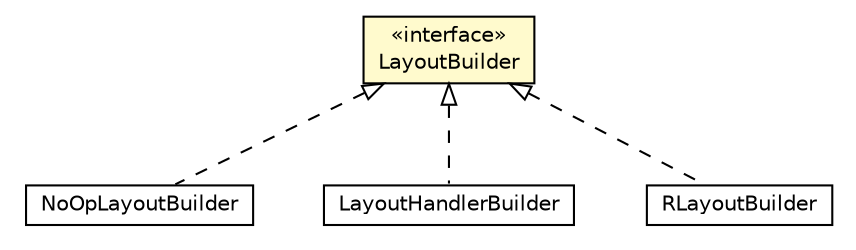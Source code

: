 #!/usr/local/bin/dot
#
# Class diagram 
# Generated by UMLGraph version 5.1 (http://www.umlgraph.org/)
#

digraph G {
	edge [fontname="Helvetica",fontsize=10,labelfontname="Helvetica",labelfontsize=10];
	node [fontname="Helvetica",fontsize=10,shape=plaintext];
	nodesep=0.25;
	ranksep=0.5;
	// org.androidtransfuse.gen.componentBuilder.NoOpLayoutBuilder
	c154798 [label=<<table title="org.androidtransfuse.gen.componentBuilder.NoOpLayoutBuilder" border="0" cellborder="1" cellspacing="0" cellpadding="2" port="p" href="./NoOpLayoutBuilder.html">
		<tr><td><table border="0" cellspacing="0" cellpadding="1">
<tr><td align="center" balign="center"> NoOpLayoutBuilder </td></tr>
		</table></td></tr>
		</table>>, fontname="Helvetica", fontcolor="black", fontsize=10.0];
	// org.androidtransfuse.gen.componentBuilder.LayoutHandlerBuilder
	c154804 [label=<<table title="org.androidtransfuse.gen.componentBuilder.LayoutHandlerBuilder" border="0" cellborder="1" cellspacing="0" cellpadding="2" port="p" href="./LayoutHandlerBuilder.html">
		<tr><td><table border="0" cellspacing="0" cellpadding="1">
<tr><td align="center" balign="center"> LayoutHandlerBuilder </td></tr>
		</table></td></tr>
		</table>>, fontname="Helvetica", fontcolor="black", fontsize=10.0];
	// org.androidtransfuse.gen.componentBuilder.RLayoutBuilder
	c154821 [label=<<table title="org.androidtransfuse.gen.componentBuilder.RLayoutBuilder" border="0" cellborder="1" cellspacing="0" cellpadding="2" port="p" href="./RLayoutBuilder.html">
		<tr><td><table border="0" cellspacing="0" cellpadding="1">
<tr><td align="center" balign="center"> RLayoutBuilder </td></tr>
		</table></td></tr>
		</table>>, fontname="Helvetica", fontcolor="black", fontsize=10.0];
	// org.androidtransfuse.gen.componentBuilder.LayoutBuilder
	c154824 [label=<<table title="org.androidtransfuse.gen.componentBuilder.LayoutBuilder" border="0" cellborder="1" cellspacing="0" cellpadding="2" port="p" bgcolor="lemonChiffon" href="./LayoutBuilder.html">
		<tr><td><table border="0" cellspacing="0" cellpadding="1">
<tr><td align="center" balign="center"> &#171;interface&#187; </td></tr>
<tr><td align="center" balign="center"> LayoutBuilder </td></tr>
		</table></td></tr>
		</table>>, fontname="Helvetica", fontcolor="black", fontsize=10.0];
	//org.androidtransfuse.gen.componentBuilder.NoOpLayoutBuilder implements org.androidtransfuse.gen.componentBuilder.LayoutBuilder
	c154824:p -> c154798:p [dir=back,arrowtail=empty,style=dashed];
	//org.androidtransfuse.gen.componentBuilder.LayoutHandlerBuilder implements org.androidtransfuse.gen.componentBuilder.LayoutBuilder
	c154824:p -> c154804:p [dir=back,arrowtail=empty,style=dashed];
	//org.androidtransfuse.gen.componentBuilder.RLayoutBuilder implements org.androidtransfuse.gen.componentBuilder.LayoutBuilder
	c154824:p -> c154821:p [dir=back,arrowtail=empty,style=dashed];
}

